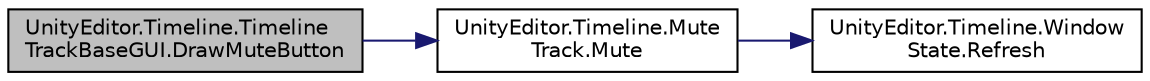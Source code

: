 digraph "UnityEditor.Timeline.TimelineTrackBaseGUI.DrawMuteButton"
{
 // LATEX_PDF_SIZE
  edge [fontname="Helvetica",fontsize="10",labelfontname="Helvetica",labelfontsize="10"];
  node [fontname="Helvetica",fontsize="10",shape=record];
  rankdir="LR";
  Node1 [label="UnityEditor.Timeline.Timeline\lTrackBaseGUI.DrawMuteButton",height=0.2,width=0.4,color="black", fillcolor="grey75", style="filled", fontcolor="black",tooltip=" "];
  Node1 -> Node2 [color="midnightblue",fontsize="10",style="solid",fontname="Helvetica"];
  Node2 [label="UnityEditor.Timeline.Mute\lTrack.Mute",height=0.2,width=0.4,color="black", fillcolor="white", style="filled",URL="$class_unity_editor_1_1_timeline_1_1_mute_track.html#aa547622df3e5f0ac709422a51daccfb8",tooltip=" "];
  Node2 -> Node3 [color="midnightblue",fontsize="10",style="solid",fontname="Helvetica"];
  Node3 [label="UnityEditor.Timeline.Window\lState.Refresh",height=0.2,width=0.4,color="black", fillcolor="white", style="filled",URL="$class_unity_editor_1_1_timeline_1_1_window_state.html#a773c3585d8ee2c63765f06afa6536990",tooltip=" "];
}
